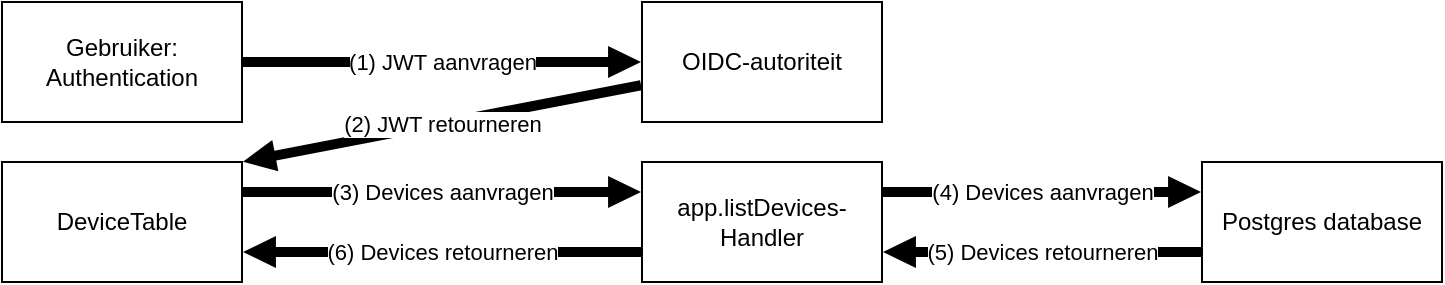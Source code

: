 <mxfile version="21.6.8" type="device">
  <diagram name="Pagina-1" id="dcqe7loE3kVDFp3H9hva">
    <mxGraphModel dx="1046" dy="310" grid="1" gridSize="10" guides="1" tooltips="1" connect="1" arrows="1" fold="1" page="1" pageScale="1" pageWidth="827" pageHeight="1169" math="0" shadow="0">
      <root>
        <mxCell id="0" />
        <mxCell id="1" parent="0" />
        <mxCell id="xjkbaKNH2kZN4p8Bl0JB-7" value="(1) JWT aanvragen" style="endArrow=classic;html=1;rounded=0;endFill=1;startArrow=none;startFill=0;strokeWidth=1;shape=flexArrow;endSize=5.154;endWidth=10;fillColor=#000000;strokeColor=none;fontSize=11;fillStyle=solid;width=5;" edge="1" parent="1" source="xjkbaKNH2kZN4p8Bl0JB-10" target="xjkbaKNH2kZN4p8Bl0JB-16">
          <mxGeometry relative="1" as="geometry">
            <mxPoint x="200" y="137.586" as="sourcePoint" />
            <mxPoint x="430" y="90" as="targetPoint" />
          </mxGeometry>
        </mxCell>
        <mxCell id="xjkbaKNH2kZN4p8Bl0JB-10" value="Gebruiker:&lt;br&gt;Authentication" style="rounded=0;whiteSpace=wrap;html=1;" vertex="1" parent="1">
          <mxGeometry x="40" y="80" width="120" height="60" as="geometry" />
        </mxCell>
        <mxCell id="xjkbaKNH2kZN4p8Bl0JB-16" value="OIDC-autoriteit" style="rounded=0;whiteSpace=wrap;html=1;" vertex="1" parent="1">
          <mxGeometry x="360" y="80" width="120" height="60" as="geometry" />
        </mxCell>
        <mxCell id="xjkbaKNH2kZN4p8Bl0JB-17" value="app.listDevices-Handler" style="rounded=0;whiteSpace=wrap;html=1;" vertex="1" parent="1">
          <mxGeometry x="360" y="160" width="120" height="60" as="geometry" />
        </mxCell>
        <mxCell id="xjkbaKNH2kZN4p8Bl0JB-18" value="DeviceTable" style="rounded=0;whiteSpace=wrap;html=1;" vertex="1" parent="1">
          <mxGeometry x="40" y="160" width="120" height="60" as="geometry" />
        </mxCell>
        <mxCell id="xjkbaKNH2kZN4p8Bl0JB-19" value="(2) JWT retourneren" style="endArrow=classic;html=1;rounded=0;endFill=1;startArrow=none;startFill=0;strokeWidth=1;shape=flexArrow;endSize=5.154;endWidth=10;fillColor=#000000;strokeColor=none;fontSize=11;fillStyle=solid;width=5;entryX=1;entryY=0;entryDx=0;entryDy=0;" edge="1" parent="1" source="xjkbaKNH2kZN4p8Bl0JB-16" target="xjkbaKNH2kZN4p8Bl0JB-18">
          <mxGeometry relative="1" as="geometry">
            <mxPoint x="230" y="200" as="sourcePoint" />
            <mxPoint x="370" y="88" as="targetPoint" />
          </mxGeometry>
        </mxCell>
        <mxCell id="xjkbaKNH2kZN4p8Bl0JB-20" value="(3) Devices aanvragen" style="endArrow=classic;html=1;rounded=0;endFill=1;startArrow=none;startFill=0;strokeWidth=1;shape=flexArrow;endSize=5.154;endWidth=10;fillColor=#000000;strokeColor=none;fontSize=11;fillStyle=solid;width=5;entryX=0;entryY=0.25;entryDx=0;entryDy=0;exitX=1;exitY=0.25;exitDx=0;exitDy=0;" edge="1" parent="1" source="xjkbaKNH2kZN4p8Bl0JB-18" target="xjkbaKNH2kZN4p8Bl0JB-17">
          <mxGeometry relative="1" as="geometry">
            <mxPoint x="170" y="120" as="sourcePoint" />
            <mxPoint x="370" y="120" as="targetPoint" />
          </mxGeometry>
        </mxCell>
        <mxCell id="xjkbaKNH2kZN4p8Bl0JB-21" value="(6) Devices retourneren" style="endArrow=classic;html=1;rounded=0;endFill=1;startArrow=none;startFill=0;strokeWidth=1;shape=flexArrow;endSize=5.154;endWidth=10;fillColor=#000000;strokeColor=none;fontSize=11;fillStyle=solid;width=5;entryX=1;entryY=0.75;entryDx=0;entryDy=0;exitX=0;exitY=0.75;exitDx=0;exitDy=0;" edge="1" parent="1" source="xjkbaKNH2kZN4p8Bl0JB-17" target="xjkbaKNH2kZN4p8Bl0JB-18">
          <mxGeometry relative="1" as="geometry">
            <mxPoint x="170" y="200" as="sourcePoint" />
            <mxPoint x="270" y="330" as="targetPoint" />
          </mxGeometry>
        </mxCell>
        <mxCell id="xjkbaKNH2kZN4p8Bl0JB-22" value="Postgres database" style="rounded=0;whiteSpace=wrap;html=1;" vertex="1" parent="1">
          <mxGeometry x="640" y="160" width="120" height="60" as="geometry" />
        </mxCell>
        <mxCell id="xjkbaKNH2kZN4p8Bl0JB-24" value="(4) Devices aanvragen" style="endArrow=classic;html=1;rounded=0;endFill=1;startArrow=none;startFill=0;strokeWidth=1;shape=flexArrow;endSize=5.154;endWidth=10;fillColor=#000000;strokeColor=none;fontSize=11;fillStyle=solid;width=5;entryX=0;entryY=0.25;entryDx=0;entryDy=0;exitX=1;exitY=0.25;exitDx=0;exitDy=0;" edge="1" parent="1" source="xjkbaKNH2kZN4p8Bl0JB-17" target="xjkbaKNH2kZN4p8Bl0JB-22">
          <mxGeometry relative="1" as="geometry">
            <mxPoint x="630" y="270" as="sourcePoint" />
            <mxPoint x="430" y="270" as="targetPoint" />
          </mxGeometry>
        </mxCell>
        <mxCell id="xjkbaKNH2kZN4p8Bl0JB-25" value="(5) Devices retourneren" style="endArrow=classic;html=1;rounded=0;endFill=1;startArrow=none;startFill=0;strokeWidth=1;shape=flexArrow;endSize=5.154;endWidth=10;fillColor=#000000;strokeColor=none;fontSize=11;fillStyle=solid;width=5;exitX=0;exitY=0.75;exitDx=0;exitDy=0;entryX=1;entryY=0.75;entryDx=0;entryDy=0;" edge="1" parent="1" source="xjkbaKNH2kZN4p8Bl0JB-22" target="xjkbaKNH2kZN4p8Bl0JB-17">
          <mxGeometry relative="1" as="geometry">
            <mxPoint x="490" y="185" as="sourcePoint" />
            <mxPoint x="520" y="340" as="targetPoint" />
          </mxGeometry>
        </mxCell>
      </root>
    </mxGraphModel>
  </diagram>
</mxfile>
